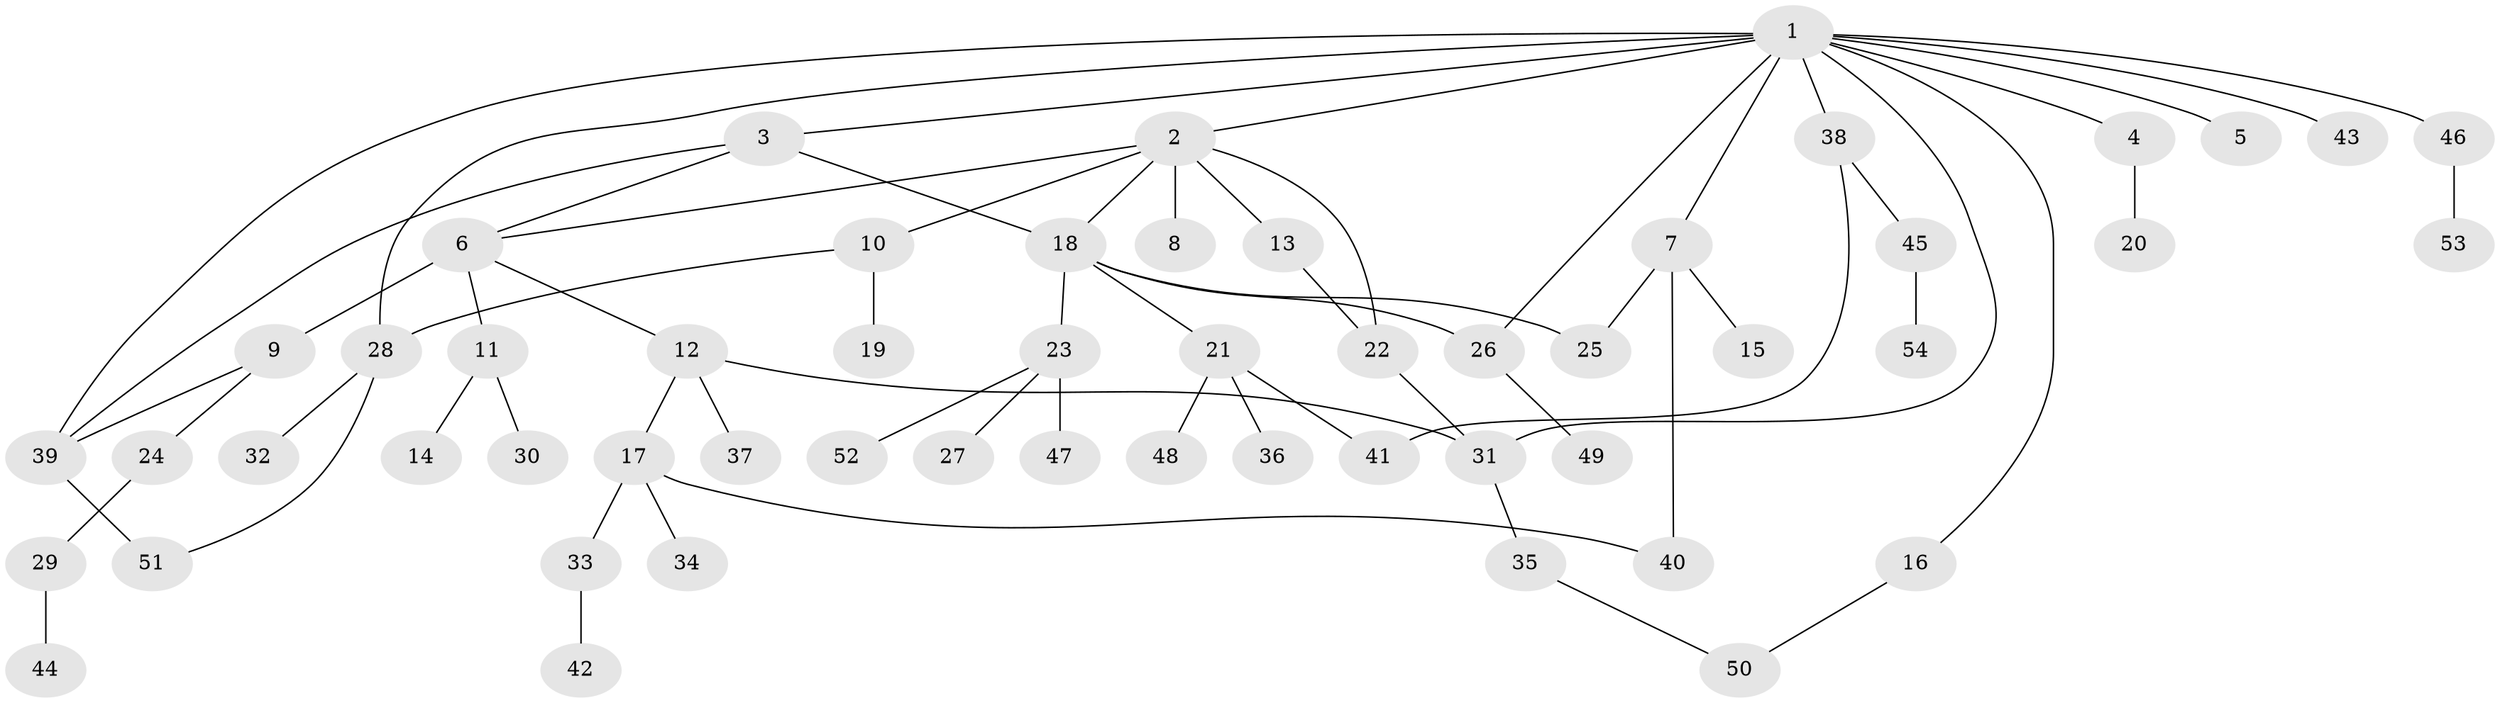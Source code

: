 // original degree distribution, {15: 0.009259259259259259, 12: 0.009259259259259259, 4: 0.037037037037037035, 3: 0.12037037037037036, 2: 0.25, 10: 0.009259259259259259, 6: 0.027777777777777776, 1: 0.5, 5: 0.027777777777777776, 9: 0.009259259259259259}
// Generated by graph-tools (version 1.1) at 2025/35/03/09/25 02:35:32]
// undirected, 54 vertices, 67 edges
graph export_dot {
graph [start="1"]
  node [color=gray90,style=filled];
  1;
  2;
  3;
  4;
  5;
  6;
  7;
  8;
  9;
  10;
  11;
  12;
  13;
  14;
  15;
  16;
  17;
  18;
  19;
  20;
  21;
  22;
  23;
  24;
  25;
  26;
  27;
  28;
  29;
  30;
  31;
  32;
  33;
  34;
  35;
  36;
  37;
  38;
  39;
  40;
  41;
  42;
  43;
  44;
  45;
  46;
  47;
  48;
  49;
  50;
  51;
  52;
  53;
  54;
  1 -- 2 [weight=1.0];
  1 -- 3 [weight=1.0];
  1 -- 4 [weight=1.0];
  1 -- 5 [weight=1.0];
  1 -- 7 [weight=1.0];
  1 -- 16 [weight=1.0];
  1 -- 26 [weight=2.0];
  1 -- 28 [weight=1.0];
  1 -- 31 [weight=1.0];
  1 -- 38 [weight=1.0];
  1 -- 39 [weight=1.0];
  1 -- 43 [weight=1.0];
  1 -- 46 [weight=1.0];
  2 -- 6 [weight=1.0];
  2 -- 8 [weight=5.0];
  2 -- 10 [weight=1.0];
  2 -- 13 [weight=1.0];
  2 -- 18 [weight=1.0];
  2 -- 22 [weight=1.0];
  3 -- 6 [weight=1.0];
  3 -- 18 [weight=1.0];
  3 -- 39 [weight=1.0];
  4 -- 20 [weight=1.0];
  6 -- 9 [weight=5.0];
  6 -- 11 [weight=1.0];
  6 -- 12 [weight=1.0];
  7 -- 15 [weight=1.0];
  7 -- 25 [weight=1.0];
  7 -- 40 [weight=2.0];
  9 -- 24 [weight=1.0];
  9 -- 39 [weight=1.0];
  10 -- 19 [weight=1.0];
  10 -- 28 [weight=1.0];
  11 -- 14 [weight=1.0];
  11 -- 30 [weight=1.0];
  12 -- 17 [weight=1.0];
  12 -- 31 [weight=1.0];
  12 -- 37 [weight=1.0];
  13 -- 22 [weight=1.0];
  16 -- 50 [weight=1.0];
  17 -- 33 [weight=1.0];
  17 -- 34 [weight=1.0];
  17 -- 40 [weight=1.0];
  18 -- 21 [weight=1.0];
  18 -- 23 [weight=3.0];
  18 -- 25 [weight=1.0];
  18 -- 26 [weight=1.0];
  21 -- 36 [weight=1.0];
  21 -- 41 [weight=1.0];
  21 -- 48 [weight=1.0];
  22 -- 31 [weight=2.0];
  23 -- 27 [weight=1.0];
  23 -- 47 [weight=1.0];
  23 -- 52 [weight=1.0];
  24 -- 29 [weight=1.0];
  26 -- 49 [weight=1.0];
  28 -- 32 [weight=2.0];
  28 -- 51 [weight=1.0];
  29 -- 44 [weight=1.0];
  31 -- 35 [weight=1.0];
  33 -- 42 [weight=1.0];
  35 -- 50 [weight=1.0];
  38 -- 41 [weight=1.0];
  38 -- 45 [weight=1.0];
  39 -- 51 [weight=2.0];
  45 -- 54 [weight=1.0];
  46 -- 53 [weight=1.0];
}
